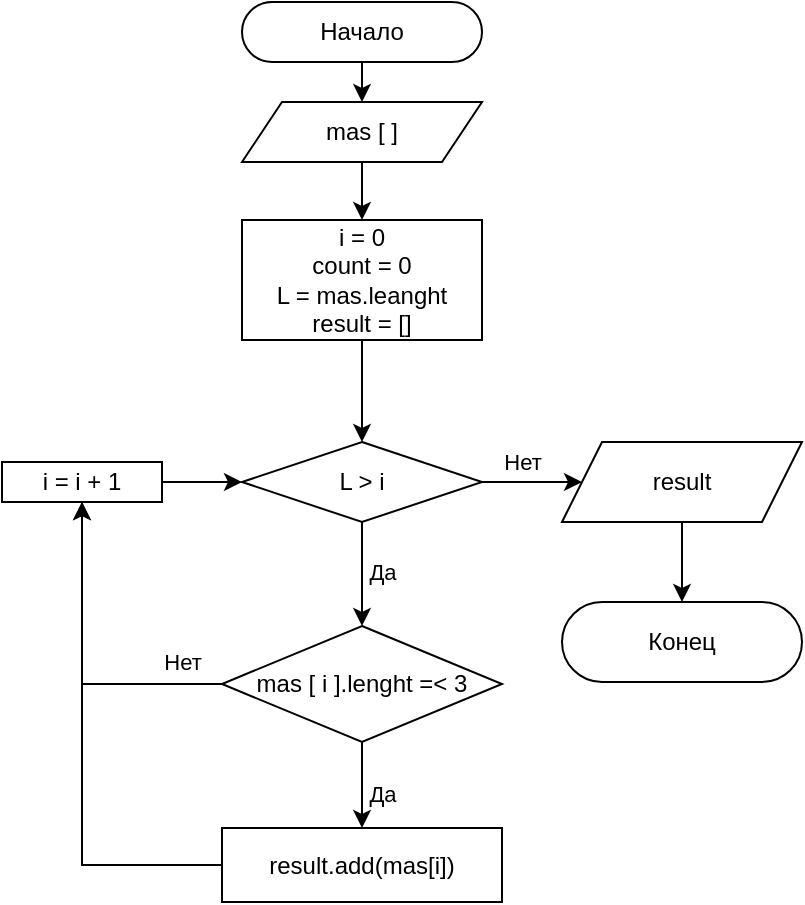 <mxfile version="20.2.2" type="device"><diagram id="hyqXdUwWwfM6HmuzH7oB" name="Страница 1"><mxGraphModel dx="865" dy="456" grid="1" gridSize="10" guides="1" tooltips="1" connect="1" arrows="1" fold="1" page="1" pageScale="1" pageWidth="827" pageHeight="1169" math="0" shadow="0"><root><mxCell id="0"/><mxCell id="1" parent="0"/><mxCell id="SUboPh-ZTe3UtSdInb6D-4" style="edgeStyle=orthogonalEdgeStyle;rounded=0;orthogonalLoop=1;jettySize=auto;html=1;exitX=0.5;exitY=1;exitDx=0;exitDy=0;entryX=0.5;entryY=0;entryDx=0;entryDy=0;" parent="1" source="SUboPh-ZTe3UtSdInb6D-1" target="SUboPh-ZTe3UtSdInb6D-2" edge="1"><mxGeometry relative="1" as="geometry"/></mxCell><mxCell id="SUboPh-ZTe3UtSdInb6D-1" value="Начало" style="rounded=1;whiteSpace=wrap;html=1;arcSize=50;" parent="1" vertex="1"><mxGeometry x="310" y="60" width="120" height="30" as="geometry"/></mxCell><mxCell id="SUboPh-ZTe3UtSdInb6D-9" style="edgeStyle=orthogonalEdgeStyle;rounded=0;orthogonalLoop=1;jettySize=auto;html=1;exitX=0.5;exitY=1;exitDx=0;exitDy=0;" parent="1" source="SUboPh-ZTe3UtSdInb6D-2" edge="1" target="XmG-UOY1Pix-nkwxnFwp-2"><mxGeometry relative="1" as="geometry"><mxPoint x="370" y="162" as="targetPoint"/></mxGeometry></mxCell><mxCell id="SUboPh-ZTe3UtSdInb6D-2" value="mas [ ]" style="shape=parallelogram;perimeter=parallelogramPerimeter;whiteSpace=wrap;html=1;fixedSize=1;" parent="1" vertex="1"><mxGeometry x="310" y="110" width="120" height="30" as="geometry"/></mxCell><mxCell id="SUboPh-ZTe3UtSdInb6D-11" style="edgeStyle=orthogonalEdgeStyle;rounded=0;orthogonalLoop=1;jettySize=auto;html=1;exitX=0.5;exitY=1;exitDx=0;exitDy=0;" parent="1" source="XmG-UOY1Pix-nkwxnFwp-2" target="SUboPh-ZTe3UtSdInb6D-12" edge="1"><mxGeometry relative="1" as="geometry"><mxPoint x="360" y="360" as="targetPoint"/><mxPoint x="370" y="232" as="sourcePoint"/></mxGeometry></mxCell><mxCell id="SUboPh-ZTe3UtSdInb6D-13" value="Да" style="edgeStyle=orthogonalEdgeStyle;rounded=0;orthogonalLoop=1;jettySize=auto;html=1;exitX=0.5;exitY=1;exitDx=0;exitDy=0;entryX=0.5;entryY=0;entryDx=0;entryDy=0;" parent="1" source="SUboPh-ZTe3UtSdInb6D-12" edge="1" target="SUboPh-ZTe3UtSdInb6D-14"><mxGeometry x="-0.048" y="10" relative="1" as="geometry"><mxPoint x="360" y="440" as="targetPoint"/><mxPoint as="offset"/></mxGeometry></mxCell><mxCell id="XmG-UOY1Pix-nkwxnFwp-9" value="Нет" style="edgeStyle=orthogonalEdgeStyle;rounded=0;orthogonalLoop=1;jettySize=auto;html=1;exitX=1;exitY=0.5;exitDx=0;exitDy=0;entryX=0;entryY=0.5;entryDx=0;entryDy=0;" edge="1" parent="1" source="SUboPh-ZTe3UtSdInb6D-12" target="XmG-UOY1Pix-nkwxnFwp-8"><mxGeometry x="-0.2" y="10" relative="1" as="geometry"><mxPoint as="offset"/></mxGeometry></mxCell><mxCell id="SUboPh-ZTe3UtSdInb6D-12" value="L &amp;gt; i" style="rhombus;whiteSpace=wrap;html=1;" parent="1" vertex="1"><mxGeometry x="310" y="280" width="120" height="40" as="geometry"/></mxCell><mxCell id="SUboPh-ZTe3UtSdInb6D-15" value="Да" style="edgeStyle=orthogonalEdgeStyle;rounded=0;orthogonalLoop=1;jettySize=auto;html=1;exitX=0.5;exitY=1;exitDx=0;exitDy=0;entryX=0.5;entryY=0;entryDx=0;entryDy=0;" parent="1" source="SUboPh-ZTe3UtSdInb6D-14" target="XmG-UOY1Pix-nkwxnFwp-3" edge="1"><mxGeometry x="0.184" y="10" relative="1" as="geometry"><mxPoint x="370" y="490.0" as="targetPoint"/><mxPoint as="offset"/></mxGeometry></mxCell><mxCell id="XmG-UOY1Pix-nkwxnFwp-6" value="Нет" style="edgeStyle=orthogonalEdgeStyle;rounded=0;orthogonalLoop=1;jettySize=auto;html=1;exitX=0;exitY=0.5;exitDx=0;exitDy=0;entryX=0.5;entryY=1;entryDx=0;entryDy=0;" edge="1" parent="1" source="SUboPh-ZTe3UtSdInb6D-14" target="XmG-UOY1Pix-nkwxnFwp-4"><mxGeometry x="-0.751" y="-11" relative="1" as="geometry"><mxPoint as="offset"/></mxGeometry></mxCell><mxCell id="SUboPh-ZTe3UtSdInb6D-14" value="mas [ i ].lenght =&amp;lt; 3" style="rhombus;whiteSpace=wrap;html=1;" parent="1" vertex="1"><mxGeometry x="300" y="372" width="140" height="58" as="geometry"/></mxCell><mxCell id="XmG-UOY1Pix-nkwxnFwp-2" value="i = 0&lt;br&gt;count = 0&lt;br&gt;L = mas.leanght&lt;br&gt;result = []" style="rounded=0;whiteSpace=wrap;html=1;" vertex="1" parent="1"><mxGeometry x="310" y="169" width="120" height="60" as="geometry"/></mxCell><mxCell id="XmG-UOY1Pix-nkwxnFwp-7" style="edgeStyle=orthogonalEdgeStyle;rounded=0;orthogonalLoop=1;jettySize=auto;html=1;exitX=0;exitY=0.5;exitDx=0;exitDy=0;entryX=0.5;entryY=1;entryDx=0;entryDy=0;" edge="1" parent="1" source="XmG-UOY1Pix-nkwxnFwp-3" target="XmG-UOY1Pix-nkwxnFwp-4"><mxGeometry relative="1" as="geometry"><mxPoint x="230" y="330" as="targetPoint"/></mxGeometry></mxCell><mxCell id="XmG-UOY1Pix-nkwxnFwp-3" value="result.add(mas[i])" style="rounded=0;whiteSpace=wrap;html=1;" vertex="1" parent="1"><mxGeometry x="300" y="473" width="140" height="37" as="geometry"/></mxCell><mxCell id="XmG-UOY1Pix-nkwxnFwp-5" style="edgeStyle=orthogonalEdgeStyle;rounded=0;orthogonalLoop=1;jettySize=auto;html=1;exitX=1;exitY=0.5;exitDx=0;exitDy=0;entryX=0;entryY=0.5;entryDx=0;entryDy=0;" edge="1" parent="1" source="XmG-UOY1Pix-nkwxnFwp-4" target="SUboPh-ZTe3UtSdInb6D-12"><mxGeometry relative="1" as="geometry"/></mxCell><mxCell id="XmG-UOY1Pix-nkwxnFwp-4" value="i = i + 1" style="rounded=0;whiteSpace=wrap;html=1;" vertex="1" parent="1"><mxGeometry x="190" y="290" width="80" height="20" as="geometry"/></mxCell><mxCell id="XmG-UOY1Pix-nkwxnFwp-11" style="edgeStyle=orthogonalEdgeStyle;rounded=0;orthogonalLoop=1;jettySize=auto;html=1;exitX=0.5;exitY=1;exitDx=0;exitDy=0;entryX=0.5;entryY=0;entryDx=0;entryDy=0;" edge="1" parent="1" source="XmG-UOY1Pix-nkwxnFwp-8" target="XmG-UOY1Pix-nkwxnFwp-10"><mxGeometry relative="1" as="geometry"/></mxCell><mxCell id="XmG-UOY1Pix-nkwxnFwp-8" value="result" style="shape=parallelogram;perimeter=parallelogramPerimeter;whiteSpace=wrap;html=1;fixedSize=1;" vertex="1" parent="1"><mxGeometry x="470" y="280" width="120" height="40" as="geometry"/></mxCell><mxCell id="XmG-UOY1Pix-nkwxnFwp-10" value="Конец" style="rounded=1;whiteSpace=wrap;html=1;arcSize=50;" vertex="1" parent="1"><mxGeometry x="470" y="360" width="120" height="40" as="geometry"/></mxCell></root></mxGraphModel></diagram></mxfile>